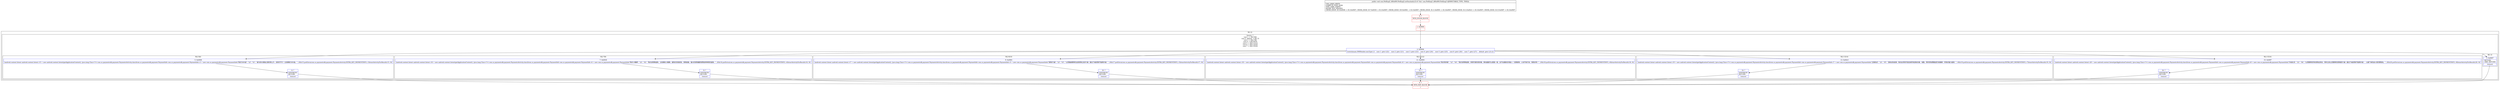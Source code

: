 digraph "CFG forcom.PetKing5_480x800.PetKing5.setSmshah()V" {
subgraph cluster_Region_1428084052 {
label = "R(1:2)";
node [shape=record,color=blue];
subgraph cluster_SwitchRegion_2111130012 {
label = "Switch: 7
 case 1 -> R(2:5|6)
 case 2, default -> R(1:3)
 case 3 -> R(2:7|8)
 case 4 -> R(2:9|10)
 case 5 -> R(2:11|12)
 case 6 -> R(2:13|14)
 case 7 -> R(2:15|16)";
node [shape=record,color=blue];
Node_2 [shape=record,label="{2\:\ 0x0004|lswitch(main.SMSSender.smsType) \{l    case 1: goto L22;l    case 2: goto L21;l    case 3: goto L23;l    case 4: goto L24;l    case 5: goto L25;l    case 6: goto L26;l    case 7: goto L27;l    default: goto L21;l\}l}"];
subgraph cluster_Region_1055890179 {
label = "R(2:5|6)";
node [shape=record,color=blue];
Node_5 [shape=record,label="{5\:\ 0x0008|landroid.content.Intent android.content.Intent r15 = new android.content.Intent(getApplicationContext(), (java.lang.Class\<?\>) com.uc.paymentsdk.payment.PaymentsActivity.class)lcom.uc.paymentsdk.payment.PaymentInfo com.uc.paymentsdk.payment.PaymentInfo r3 = new com.uc.paymentsdk.payment.PaymentInfo(\"购买5000金\", \"22\", \"01\", \"身为四大家族之首的贵公子，没钱可不行！立刻拥有5000金。\", 20)lr15.putExtra(com.uc.paymentsdk.payment.PaymentsActivity.EXTRA_KEY_PAYMENTINFO, r3)lstartActivityForResult(r15, 0)l}"];
Node_6 [shape=record,label="{6\:\ ?|SYNTHETIC\lRETURN\l|lreturnl}"];
}
subgraph cluster_Region_1252767661 {
label = "R(1:3)";
node [shape=record,color=blue];
Node_3 [shape=record,label="{3\:\ 0x0007|RETURN\lORIG_RETURN\l|lreturnl}"];
}
subgraph cluster_Region_2131020058 {
label = "R(2:7|8)";
node [shape=record,color=blue];
Node_7 [shape=record,label="{7\:\ 0x0030|landroid.content.Intent android.content.Intent r16 = new android.content.Intent(getApplicationContext(), (java.lang.Class\<?\>) com.uc.paymentsdk.payment.PaymentsActivity.class)lcom.uc.paymentsdk.payment.PaymentInfo com.uc.paymentsdk.payment.PaymentInfo r4 = new com.uc.paymentsdk.payment.PaymentInfo(\"购买10徽章\", \"22\", \"02\", \"购买该特殊道具，立刻拥有10徽章，能购买双倍经验，宠物技能，强大的宠物捕获球等各种神奇的道具。\", 20)lr16.putExtra(com.uc.paymentsdk.payment.PaymentsActivity.EXTRA_KEY_PAYMENTINFO, r4)lstartActivityForResult(r16, 0)l}"];
Node_8 [shape=record,label="{8\:\ ?|SYNTHETIC\lRETURN\l|lreturnl}"];
}
subgraph cluster_Region_1084268495 {
label = "R(2:9|10)";
node [shape=record,color=blue];
Node_9 [shape=record,label="{9\:\ 0x0061|landroid.content.Intent android.content.Intent r17 = new android.content.Intent(getApplicationContext(), (java.lang.Class\<?\>) com.uc.paymentsdk.payment.PaymentsActivity.class)lcom.uc.paymentsdk.payment.PaymentInfo com.uc.paymentsdk.payment.PaymentInfo r5 = new com.uc.paymentsdk.payment.PaymentInfo(\"宠物升5级\", \"22\", \"03\", \"让您随身携带的全部宠物立刻升5级（超过70级宠物不能再升级）\", 20)lr17.putExtra(com.uc.paymentsdk.payment.PaymentsActivity.EXTRA_KEY_PAYMENTINFO, r5)lstartActivityForResult(r17, 0)l}"];
Node_10 [shape=record,label="{10\:\ ?|SYNTHETIC\lRETURN\l|lreturnl}"];
}
subgraph cluster_Region_461062809 {
label = "R(2:11|12)";
node [shape=record,color=blue];
Node_11 [shape=record,label="{11\:\ 0x0093|landroid.content.Intent android.content.Intent r18 = new android.content.Intent(getApplicationContext(), (java.lang.Class\<?\>) com.uc.paymentsdk.payment.PaymentsActivity.class)lcom.uc.paymentsdk.payment.PaymentInfo com.uc.paymentsdk.payment.PaymentInfo r6 = new com.uc.paymentsdk.payment.PaymentInfo(\"购买奇异兽\", \"22\", \"04\", \"购买该特殊道具，获得可爱的奇异兽，移动速度可以提高一倍，且不会遇到任何敌人！无限使用，心动不如行动，快购买吧！\", 20)lr18.putExtra(com.uc.paymentsdk.payment.PaymentsActivity.EXTRA_KEY_PAYMENTINFO, r6)lstartActivityForResult(r18, 0)l}"];
Node_12 [shape=record,label="{12\:\ ?|SYNTHETIC\lRETURN\l|lreturnl}"];
}
subgraph cluster_Region_1435666190 {
label = "R(2:13|14)";
node [shape=record,color=blue];
Node_13 [shape=record,label="{13\:\ 0x00c5|landroid.content.Intent android.content.Intent r19 = new android.content.Intent(getApplicationContext(), (java.lang.Class\<?\>) com.uc.paymentsdk.payment.PaymentsActivity.class)lcom.uc.paymentsdk.payment.PaymentInfo com.uc.paymentsdk.payment.PaymentInfo r7 = new com.uc.paymentsdk.payment.PaymentInfo(\"正版验证\", \"22\", \"05\", \"游戏试玩结束，购买此项将开启后续所有游戏内容、地图。同时将免费赠送您5枚徽章（可购买强力道具）\", 40)lr19.putExtra(com.uc.paymentsdk.payment.PaymentsActivity.EXTRA_KEY_PAYMENTINFO, r7)lstartActivityForResult(r19, 0)l}"];
Node_14 [shape=record,label="{14\:\ ?|SYNTHETIC\lRETURN\l|lreturnl}"];
}
subgraph cluster_Region_548660484 {
label = "R(2:15|16)";
node [shape=record,color=blue];
Node_15 [shape=record,label="{15\:\ 0x00f7|landroid.content.Intent android.content.Intent r20 = new android.content.Intent(getApplicationContext(), (java.lang.Class\<?\>) com.uc.paymentsdk.payment.PaymentsActivity.class)lcom.uc.paymentsdk.payment.PaymentInfo com.uc.paymentsdk.payment.PaymentInfo r8 = new com.uc.paymentsdk.payment.PaymentInfo(\"升级复活\", \"22\", \"06\", \"让您携带的所有宠物全恢复，同时立刻让您携带的宠物提升5级（超过70级宠物不能再升级），让接下来的战斗变的更轻松。\", 20)lr20.putExtra(com.uc.paymentsdk.payment.PaymentsActivity.EXTRA_KEY_PAYMENTINFO, r8)lstartActivityForResult(r20, 0)l}"];
Node_16 [shape=record,label="{16\:\ ?|SYNTHETIC\lRETURN\l|lreturnl}"];
}
}
}
Node_0 [shape=record,color=red,label="{0\:\ ?|MTH_ENTER_BLOCK\l|l}"];
Node_1 [shape=record,color=red,label="{1\:\ 0x0000|l}"];
Node_4 [shape=record,color=red,label="{4\:\ ?|MTH_EXIT_BLOCK\l|l}"];
MethodNode[shape=record,label="{public void com.PetKing5_480x800.PetKing5.setSmshah((r21v0 'this' com.PetKing5_480x800.PetKing5 A[IMMUTABLE_TYPE, THIS]))  | USE_LINES_HINTS\lCOMPUTE_POST_DOM\lTYPE_VARS: EMPTY\lINLINE_NOT_NEEDED\lCROSS_EDGE: B:5:0x0008 \-\> B:3:0x0007, CROSS_EDGE: B:7:0x0030 \-\> B:3:0x0007, CROSS_EDGE: B:9:0x0061 \-\> B:3:0x0007, CROSS_EDGE: B:11:0x0093 \-\> B:3:0x0007, CROSS_EDGE: B:13:0x00c5 \-\> B:3:0x0007, CROSS_EDGE: B:15:0x00f7 \-\> B:3:0x0007\l}"];
MethodNode -> Node_0;
Node_2 -> Node_3;
Node_2 -> Node_5;
Node_2 -> Node_7;
Node_2 -> Node_9;
Node_2 -> Node_11;
Node_2 -> Node_13;
Node_2 -> Node_15;
Node_5 -> Node_6;
Node_6 -> Node_4;
Node_3 -> Node_4;
Node_7 -> Node_8;
Node_8 -> Node_4;
Node_9 -> Node_10;
Node_10 -> Node_4;
Node_11 -> Node_12;
Node_12 -> Node_4;
Node_13 -> Node_14;
Node_14 -> Node_4;
Node_15 -> Node_16;
Node_16 -> Node_4;
Node_0 -> Node_1;
Node_1 -> Node_2;
}

